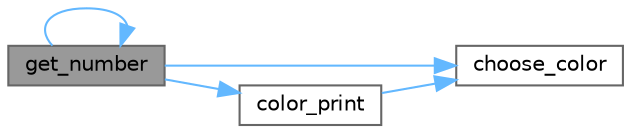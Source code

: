 digraph "get_number"
{
 // LATEX_PDF_SIZE
  bgcolor="transparent";
  edge [fontname=Helvetica,fontsize=10,labelfontname=Helvetica,labelfontsize=10];
  node [fontname=Helvetica,fontsize=10,shape=box,height=0.2,width=0.4];
  rankdir="LR";
  Node1 [id="Node000001",label="get_number",height=0.2,width=0.4,color="gray40", fillcolor="grey60", style="filled", fontcolor="black",tooltip="function for getting a number from user"];
  Node1 -> Node2 [id="edge5_Node000001_Node000002",color="steelblue1",style="solid",tooltip=" "];
  Node2 [id="Node000002",label="choose_color",height=0.2,width=0.4,color="grey40", fillcolor="white", style="filled",URL="$color__print_8cpp.html#a931e0d552b91322e02167b6261de8596",tooltip="a function for converting enum color value to string (esc sequence)"];
  Node1 -> Node3 [id="edge6_Node000001_Node000003",color="steelblue1",style="solid",tooltip=" "];
  Node3 [id="Node000003",label="color_print",height=0.2,width=0.4,color="grey40", fillcolor="white", style="filled",URL="$color__print_8cpp.html#ad5d295e1f3a06baa2bc267f06f329bc2",tooltip="main function for printing colorful text (works like fprintf() but has a color as an arg)"];
  Node3 -> Node2 [id="edge7_Node000003_Node000002",color="steelblue1",style="solid",tooltip=" "];
  Node1 -> Node1 [id="edge8_Node000001_Node000001",color="steelblue1",style="solid",tooltip=" "];
}
